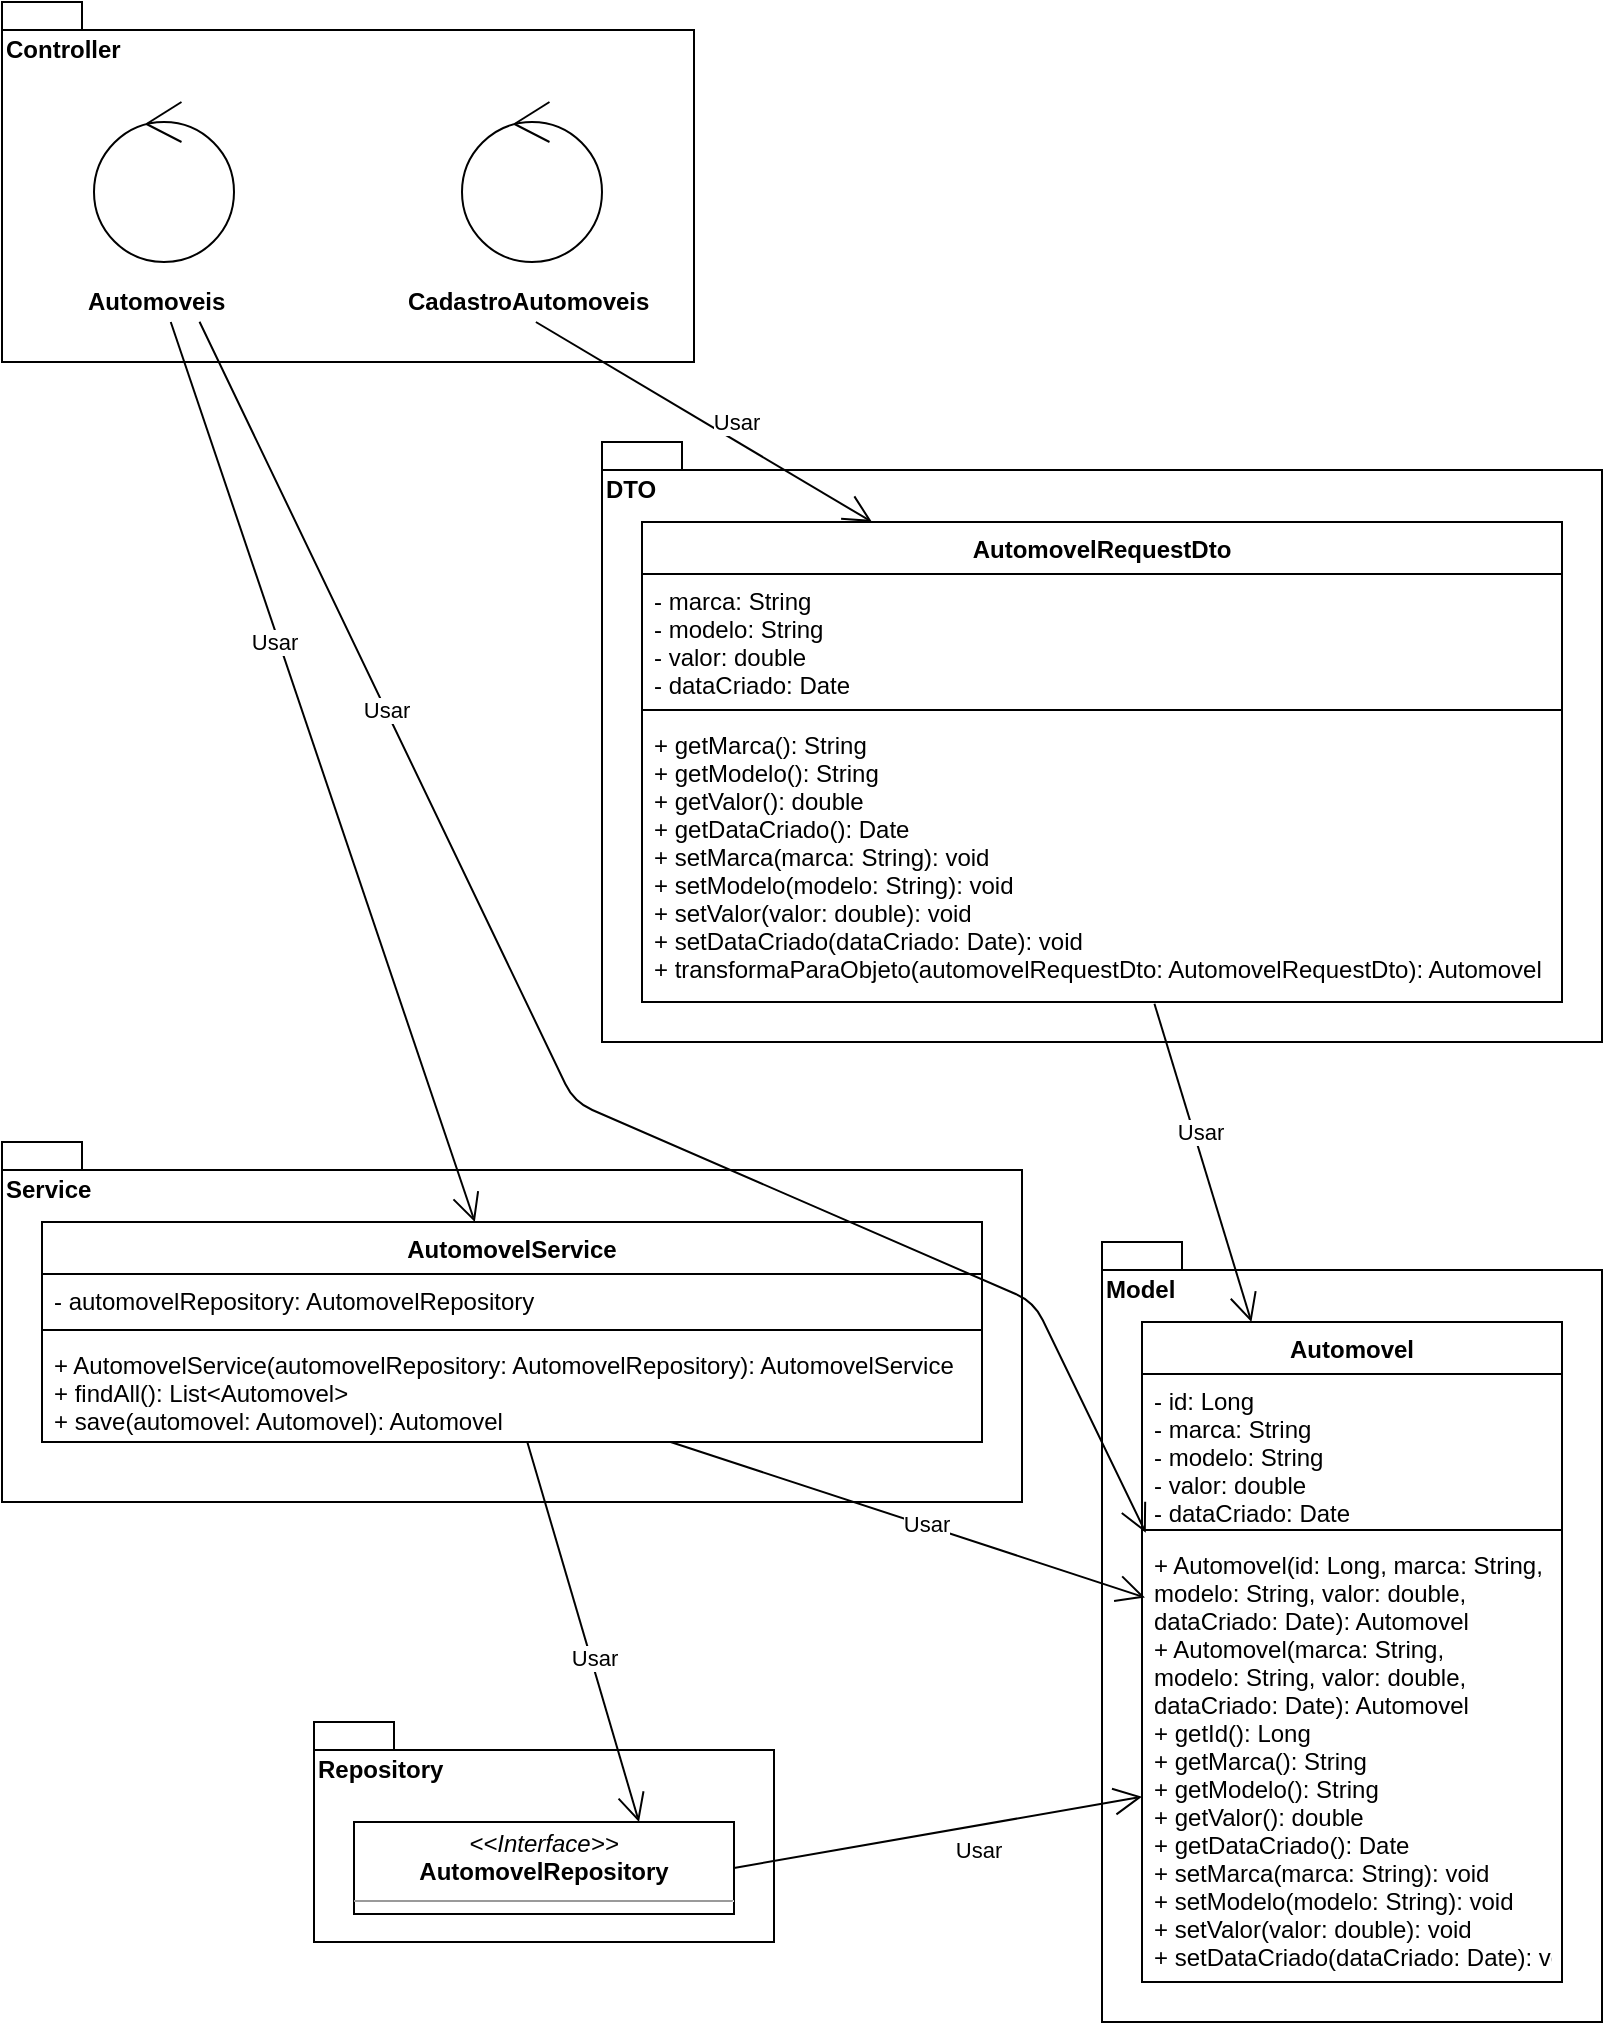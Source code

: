 <mxfile version="13.7.5" type="device"><diagram id="GTpISq5wwqnDtTNRnyiS" name="Page-1"><mxGraphModel dx="1422" dy="762" grid="1" gridSize="10" guides="1" tooltips="1" connect="1" arrows="1" fold="1" page="1" pageScale="1" pageWidth="827" pageHeight="1169" math="0" shadow="0"><root><mxCell id="0"/><mxCell id="1" parent="0"/><mxCell id="q4JqG6w9j3swgA7uNkMx-7" value="Model" style="shape=folder;fontStyle=1;spacingTop=10;tabWidth=40;tabHeight=14;tabPosition=left;html=1;align=left;verticalAlign=top;" parent="1" vertex="1"><mxGeometry x="564" y="670" width="250" height="390" as="geometry"/></mxCell><mxCell id="q4JqG6w9j3swgA7uNkMx-10" value="DTO&lt;br&gt;" style="shape=folder;fontStyle=1;spacingTop=10;tabWidth=40;tabHeight=14;tabPosition=left;html=1;align=left;verticalAlign=top;" parent="1" vertex="1"><mxGeometry x="314" y="270" width="500" height="300" as="geometry"/></mxCell><mxCell id="q4JqG6w9j3swgA7uNkMx-19" value="Repository" style="shape=folder;fontStyle=1;spacingTop=10;tabWidth=40;tabHeight=14;tabPosition=left;html=1;align=left;verticalAlign=top;" parent="1" vertex="1"><mxGeometry x="170" y="910" width="230" height="110" as="geometry"/></mxCell><mxCell id="q4JqG6w9j3swgA7uNkMx-24" value="&lt;p style=&quot;margin: 0px ; margin-top: 4px ; text-align: center&quot;&gt;&lt;i&gt;&amp;lt;&amp;lt;Interface&amp;gt;&amp;gt;&lt;/i&gt;&lt;br&gt;&lt;b&gt;AutomovelRepository&lt;/b&gt;&lt;/p&gt;&lt;hr size=&quot;1&quot;&gt;&lt;p style=&quot;margin: 0px ; margin-left: 4px&quot;&gt;&lt;br&gt;&lt;/p&gt;" style="verticalAlign=top;align=left;overflow=fill;fontSize=12;fontFamily=Helvetica;html=1;" parent="1" vertex="1"><mxGeometry x="190" y="960" width="190" height="46" as="geometry"/></mxCell><mxCell id="q4JqG6w9j3swgA7uNkMx-25" value="Service" style="shape=folder;fontStyle=1;spacingTop=10;tabWidth=40;tabHeight=14;tabPosition=left;html=1;align=left;verticalAlign=top;" parent="1" vertex="1"><mxGeometry x="14" y="620" width="510" height="180" as="geometry"/></mxCell><mxCell id="q4JqG6w9j3swgA7uNkMx-31" value="Controller" style="shape=folder;fontStyle=1;spacingTop=10;tabWidth=40;tabHeight=14;tabPosition=left;html=1;align=left;verticalAlign=top;" parent="1" vertex="1"><mxGeometry x="14" y="50" width="346" height="180" as="geometry"/></mxCell><mxCell id="q4JqG6w9j3swgA7uNkMx-34" value="Automoveis" style="text;html=1;align=left;verticalAlign=middle;resizable=0;points=[];autosize=1;fontStyle=1" parent="1" vertex="1"><mxGeometry x="55" y="190" width="80" height="20" as="geometry"/></mxCell><mxCell id="q4JqG6w9j3swgA7uNkMx-36" value="" style="ellipse;shape=umlControl;whiteSpace=wrap;html=1;align=left;" parent="1" vertex="1"><mxGeometry x="60" y="100" width="70" height="80" as="geometry"/></mxCell><mxCell id="q4JqG6w9j3swgA7uNkMx-42" value="" style="endArrow=open;endFill=1;endSize=12;html=1;entryX=0.75;entryY=0;entryDx=0;entryDy=0;" parent="1" source="q4JqG6w9j3swgA7uNkMx-29" target="q4JqG6w9j3swgA7uNkMx-24" edge="1"><mxGeometry width="160" relative="1" as="geometry"><mxPoint x="594" y="320" as="sourcePoint"/><mxPoint x="754" y="320" as="targetPoint"/></mxGeometry></mxCell><mxCell id="q4JqG6w9j3swgA7uNkMx-44" value="Usar" style="edgeLabel;html=1;align=center;verticalAlign=middle;resizable=0;points=[];" parent="q4JqG6w9j3swgA7uNkMx-42" vertex="1" connectable="0"><mxGeometry x="0.14" y="1" relative="1" as="geometry"><mxPoint as="offset"/></mxGeometry></mxCell><mxCell id="q4JqG6w9j3swgA7uNkMx-47" value="" style="endArrow=open;endFill=1;endSize=12;html=1;exitX=1;exitY=0.5;exitDx=0;exitDy=0;" parent="1" source="q4JqG6w9j3swgA7uNkMx-24" target="q4JqG6w9j3swgA7uNkMx-4" edge="1"><mxGeometry width="160" relative="1" as="geometry"><mxPoint x="174" y="390" as="sourcePoint"/><mxPoint x="334" y="390" as="targetPoint"/></mxGeometry></mxCell><mxCell id="q4JqG6w9j3swgA7uNkMx-49" value="Usar" style="edgeLabel;html=1;align=center;verticalAlign=middle;resizable=0;points=[];" parent="q4JqG6w9j3swgA7uNkMx-47" vertex="1" connectable="0"><mxGeometry x="0.186" y="-1" relative="1" as="geometry"><mxPoint y="11.04" as="offset"/></mxGeometry></mxCell><mxCell id="q4JqG6w9j3swgA7uNkMx-50" value="" style="endArrow=open;endFill=1;endSize=12;html=1;entryX=0.007;entryY=0.134;entryDx=0;entryDy=0;entryPerimeter=0;" parent="1" source="q4JqG6w9j3swgA7uNkMx-29" target="q4JqG6w9j3swgA7uNkMx-4" edge="1"><mxGeometry width="160" relative="1" as="geometry"><mxPoint x="344" y="850" as="sourcePoint"/><mxPoint x="504" y="850" as="targetPoint"/></mxGeometry></mxCell><mxCell id="q4JqG6w9j3swgA7uNkMx-51" value="Usar" style="edgeLabel;html=1;align=center;verticalAlign=middle;resizable=0;points=[];" parent="q4JqG6w9j3swgA7uNkMx-50" vertex="1" connectable="0"><mxGeometry x="0.072" y="1" relative="1" as="geometry"><mxPoint as="offset"/></mxGeometry></mxCell><mxCell id="q4JqG6w9j3swgA7uNkMx-53" value="" style="endArrow=open;endFill=1;endSize=12;html=1;" parent="1" source="q4JqG6w9j3swgA7uNkMx-34" target="q4JqG6w9j3swgA7uNkMx-26" edge="1"><mxGeometry width="160" relative="1" as="geometry"><mxPoint x="722.87" y="300" as="sourcePoint"/><mxPoint x="614.0" y="390" as="targetPoint"/></mxGeometry></mxCell><mxCell id="q4JqG6w9j3swgA7uNkMx-57" value="Usar" style="edgeLabel;html=1;align=center;verticalAlign=middle;resizable=0;points=[];" parent="q4JqG6w9j3swgA7uNkMx-53" vertex="1" connectable="0"><mxGeometry x="-0.061" y="1" relative="1" as="geometry"><mxPoint x="-20.71" y="-50.95" as="offset"/></mxGeometry></mxCell><mxCell id="q4JqG6w9j3swgA7uNkMx-1" value="Automovel&#10;" style="swimlane;fontStyle=1;align=center;verticalAlign=top;childLayout=stackLayout;horizontal=1;startSize=26;horizontalStack=0;resizeParent=1;resizeParentMax=0;resizeLast=0;collapsible=1;marginBottom=0;" parent="1" vertex="1"><mxGeometry x="584" y="710" width="210" height="330" as="geometry"/></mxCell><mxCell id="q4JqG6w9j3swgA7uNkMx-2" value="- id: Long&#10;- marca: String&#10;- modelo: String&#10;- valor: double&#10;- dataCriado: Date&#10;" style="text;strokeColor=none;fillColor=none;align=left;verticalAlign=top;spacingLeft=4;spacingRight=4;overflow=hidden;rotatable=0;points=[[0,0.5],[1,0.5]];portConstraint=eastwest;" parent="q4JqG6w9j3swgA7uNkMx-1" vertex="1"><mxGeometry y="26" width="210" height="74" as="geometry"/></mxCell><mxCell id="q4JqG6w9j3swgA7uNkMx-3" value="" style="line;strokeWidth=1;fillColor=none;align=left;verticalAlign=middle;spacingTop=-1;spacingLeft=3;spacingRight=3;rotatable=0;labelPosition=right;points=[];portConstraint=eastwest;" parent="q4JqG6w9j3swgA7uNkMx-1" vertex="1"><mxGeometry y="100" width="210" height="8" as="geometry"/></mxCell><mxCell id="q4JqG6w9j3swgA7uNkMx-4" value="+ Automovel(id: Long, marca: String, &#10;modelo: String, valor: double, &#10;dataCriado: Date): Automovel&#10;+ Automovel(marca: String, &#10;modelo: String, valor: double, &#10;dataCriado: Date): Automovel&#10;+ getId(): Long&#10;+ getMarca(): String&#10;+ getModelo(): String&#10;+ getValor(): double&#10;+ getDataCriado(): Date&#10;+ setMarca(marca: String): void&#10;+ setModelo(modelo: String): void&#10;+ setValor(valor: double): void&#10;+ setDataCriado(dataCriado: Date): void&#10;" style="text;strokeColor=none;fillColor=none;align=left;verticalAlign=top;spacingLeft=4;spacingRight=4;overflow=hidden;rotatable=0;points=[[0,0.5],[1,0.5]];portConstraint=eastwest;" parent="q4JqG6w9j3swgA7uNkMx-1" vertex="1"><mxGeometry y="108" width="210" height="222" as="geometry"/></mxCell><mxCell id="q4JqG6w9j3swgA7uNkMx-26" value="AutomovelService" style="swimlane;fontStyle=1;align=center;verticalAlign=top;childLayout=stackLayout;horizontal=1;startSize=26;horizontalStack=0;resizeParent=1;resizeParentMax=0;resizeLast=0;collapsible=1;marginBottom=0;" parent="1" vertex="1"><mxGeometry x="34" y="660" width="470" height="110" as="geometry"/></mxCell><mxCell id="q4JqG6w9j3swgA7uNkMx-27" value="- automovelRepository: AutomovelRepository" style="text;strokeColor=none;fillColor=none;align=left;verticalAlign=top;spacingLeft=4;spacingRight=4;overflow=hidden;rotatable=0;points=[[0,0.5],[1,0.5]];portConstraint=eastwest;" parent="q4JqG6w9j3swgA7uNkMx-26" vertex="1"><mxGeometry y="26" width="470" height="24" as="geometry"/></mxCell><mxCell id="q4JqG6w9j3swgA7uNkMx-28" value="" style="line;strokeWidth=1;fillColor=none;align=left;verticalAlign=middle;spacingTop=-1;spacingLeft=3;spacingRight=3;rotatable=0;labelPosition=right;points=[];portConstraint=eastwest;" parent="q4JqG6w9j3swgA7uNkMx-26" vertex="1"><mxGeometry y="50" width="470" height="8" as="geometry"/></mxCell><mxCell id="q4JqG6w9j3swgA7uNkMx-29" value="+ AutomovelService(automovelRepository: AutomovelRepository): AutomovelService&#10;+ findAll(): List&lt;Automovel&gt;&#10;+ save(automovel: Automovel): Automovel &#10;" style="text;strokeColor=none;fillColor=none;align=left;verticalAlign=top;spacingLeft=4;spacingRight=4;overflow=hidden;rotatable=0;points=[[0,0.5],[1,0.5]];portConstraint=eastwest;" parent="q4JqG6w9j3swgA7uNkMx-26" vertex="1"><mxGeometry y="58" width="470" height="52" as="geometry"/></mxCell><mxCell id="q4JqG6w9j3swgA7uNkMx-15" value="AutomovelRequestDto" style="swimlane;fontStyle=1;align=center;verticalAlign=top;childLayout=stackLayout;horizontal=1;startSize=26;horizontalStack=0;resizeParent=1;resizeParentMax=0;resizeLast=0;collapsible=1;marginBottom=0;" parent="1" vertex="1"><mxGeometry x="334" y="310" width="460" height="240" as="geometry"/></mxCell><mxCell id="q4JqG6w9j3swgA7uNkMx-16" value="- marca: String&#10;- modelo: String&#10;- valor: double&#10;- dataCriado: Date&#10;" style="text;strokeColor=none;fillColor=none;align=left;verticalAlign=top;spacingLeft=4;spacingRight=4;overflow=hidden;rotatable=0;points=[[0,0.5],[1,0.5]];portConstraint=eastwest;" parent="q4JqG6w9j3swgA7uNkMx-15" vertex="1"><mxGeometry y="26" width="460" height="64" as="geometry"/></mxCell><mxCell id="q4JqG6w9j3swgA7uNkMx-17" value="" style="line;strokeWidth=1;fillColor=none;align=left;verticalAlign=middle;spacingTop=-1;spacingLeft=3;spacingRight=3;rotatable=0;labelPosition=right;points=[];portConstraint=eastwest;" parent="q4JqG6w9j3swgA7uNkMx-15" vertex="1"><mxGeometry y="90" width="460" height="8" as="geometry"/></mxCell><mxCell id="q4JqG6w9j3swgA7uNkMx-18" value="+ getMarca(): String&#10;+ getModelo(): String&#10;+ getValor(): double&#10;+ getDataCriado(): Date&#10;+ setMarca(marca: String): void&#10;+ setModelo(modelo: String): void&#10;+ setValor(valor: double): void&#10;+ setDataCriado(dataCriado: Date): void&#10;+ transformaParaObjeto(automovelRequestDto: AutomovelRequestDto): Automovel" style="text;strokeColor=none;fillColor=none;align=left;verticalAlign=top;spacingLeft=4;spacingRight=4;overflow=hidden;rotatable=0;points=[[0,0.5],[1,0.5]];portConstraint=eastwest;" parent="q4JqG6w9j3swgA7uNkMx-15" vertex="1"><mxGeometry y="98" width="460" height="142" as="geometry"/></mxCell><mxCell id="iNMjmlAbvUMR0geanvUS-1" value="CadastroAutomoveis" style="text;html=1;align=left;verticalAlign=middle;resizable=0;points=[];autosize=1;fontStyle=1" vertex="1" parent="1"><mxGeometry x="215" y="190" width="140" height="20" as="geometry"/></mxCell><mxCell id="iNMjmlAbvUMR0geanvUS-2" value="" style="ellipse;shape=umlControl;whiteSpace=wrap;html=1;align=left;" vertex="1" parent="1"><mxGeometry x="244" y="100" width="70" height="80" as="geometry"/></mxCell><mxCell id="iNMjmlAbvUMR0geanvUS-4" value="" style="endArrow=open;endFill=1;endSize=12;html=1;exitX=0.722;exitY=0.993;exitDx=0;exitDy=0;exitPerimeter=0;entryX=0.009;entryY=1.073;entryDx=0;entryDy=0;entryPerimeter=0;" edge="1" parent="1" source="q4JqG6w9j3swgA7uNkMx-34" target="q4JqG6w9j3swgA7uNkMx-2"><mxGeometry width="160" relative="1" as="geometry"><mxPoint x="200" y="300" as="sourcePoint"/><mxPoint x="360" y="300" as="targetPoint"/><Array as="points"><mxPoint x="300" y="600"/><mxPoint x="530" y="700"/></Array></mxGeometry></mxCell><mxCell id="iNMjmlAbvUMR0geanvUS-7" value="Usar" style="edgeLabel;html=1;align=center;verticalAlign=middle;resizable=0;points=[];" vertex="1" connectable="0" parent="iNMjmlAbvUMR0geanvUS-4"><mxGeometry x="-0.47" relative="1" as="geometry"><mxPoint as="offset"/></mxGeometry></mxCell><mxCell id="iNMjmlAbvUMR0geanvUS-5" value="" style="endArrow=open;endFill=1;endSize=12;html=1;exitX=0.557;exitY=1.006;exitDx=0;exitDy=0;exitPerimeter=0;" edge="1" parent="1" source="q4JqG6w9j3swgA7uNkMx-18" target="q4JqG6w9j3swgA7uNkMx-1"><mxGeometry width="160" relative="1" as="geometry"><mxPoint x="560" y="640" as="sourcePoint"/><mxPoint x="720" y="640" as="targetPoint"/></mxGeometry></mxCell><mxCell id="iNMjmlAbvUMR0geanvUS-6" value="Usar" style="edgeLabel;html=1;align=center;verticalAlign=middle;resizable=0;points=[];" vertex="1" connectable="0" parent="iNMjmlAbvUMR0geanvUS-5"><mxGeometry x="-0.184" y="3" relative="1" as="geometry"><mxPoint as="offset"/></mxGeometry></mxCell><mxCell id="iNMjmlAbvUMR0geanvUS-8" value="" style="endArrow=open;endFill=1;endSize=12;html=1;exitX=0.471;exitY=1;exitDx=0;exitDy=0;exitPerimeter=0;entryX=0.25;entryY=0;entryDx=0;entryDy=0;" edge="1" parent="1" source="iNMjmlAbvUMR0geanvUS-1" target="q4JqG6w9j3swgA7uNkMx-15"><mxGeometry width="160" relative="1" as="geometry"><mxPoint x="180" y="280" as="sourcePoint"/><mxPoint x="340" y="280" as="targetPoint"/></mxGeometry></mxCell><mxCell id="iNMjmlAbvUMR0geanvUS-9" value="Usar" style="edgeLabel;html=1;align=center;verticalAlign=middle;resizable=0;points=[];" vertex="1" connectable="0" parent="iNMjmlAbvUMR0geanvUS-8"><mxGeometry x="0.109" y="-2" relative="1" as="geometry"><mxPoint x="7.12" y="-7.3" as="offset"/></mxGeometry></mxCell></root></mxGraphModel></diagram></mxfile>